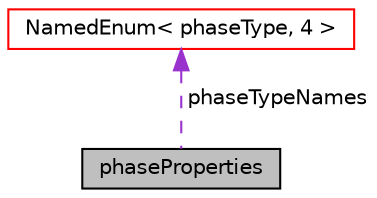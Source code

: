 digraph "phaseProperties"
{
  bgcolor="transparent";
  edge [fontname="Helvetica",fontsize="10",labelfontname="Helvetica",labelfontsize="10"];
  node [fontname="Helvetica",fontsize="10",shape=record];
  Node1 [label="phaseProperties",height=0.2,width=0.4,color="black", fillcolor="grey75", style="filled", fontcolor="black"];
  Node2 -> Node1 [dir="back",color="darkorchid3",fontsize="10",style="dashed",label=" phaseTypeNames" ,fontname="Helvetica"];
  Node2 [label="NamedEnum\< phaseType, 4 \>",height=0.2,width=0.4,color="red",URL="$a01609.html"];
}
